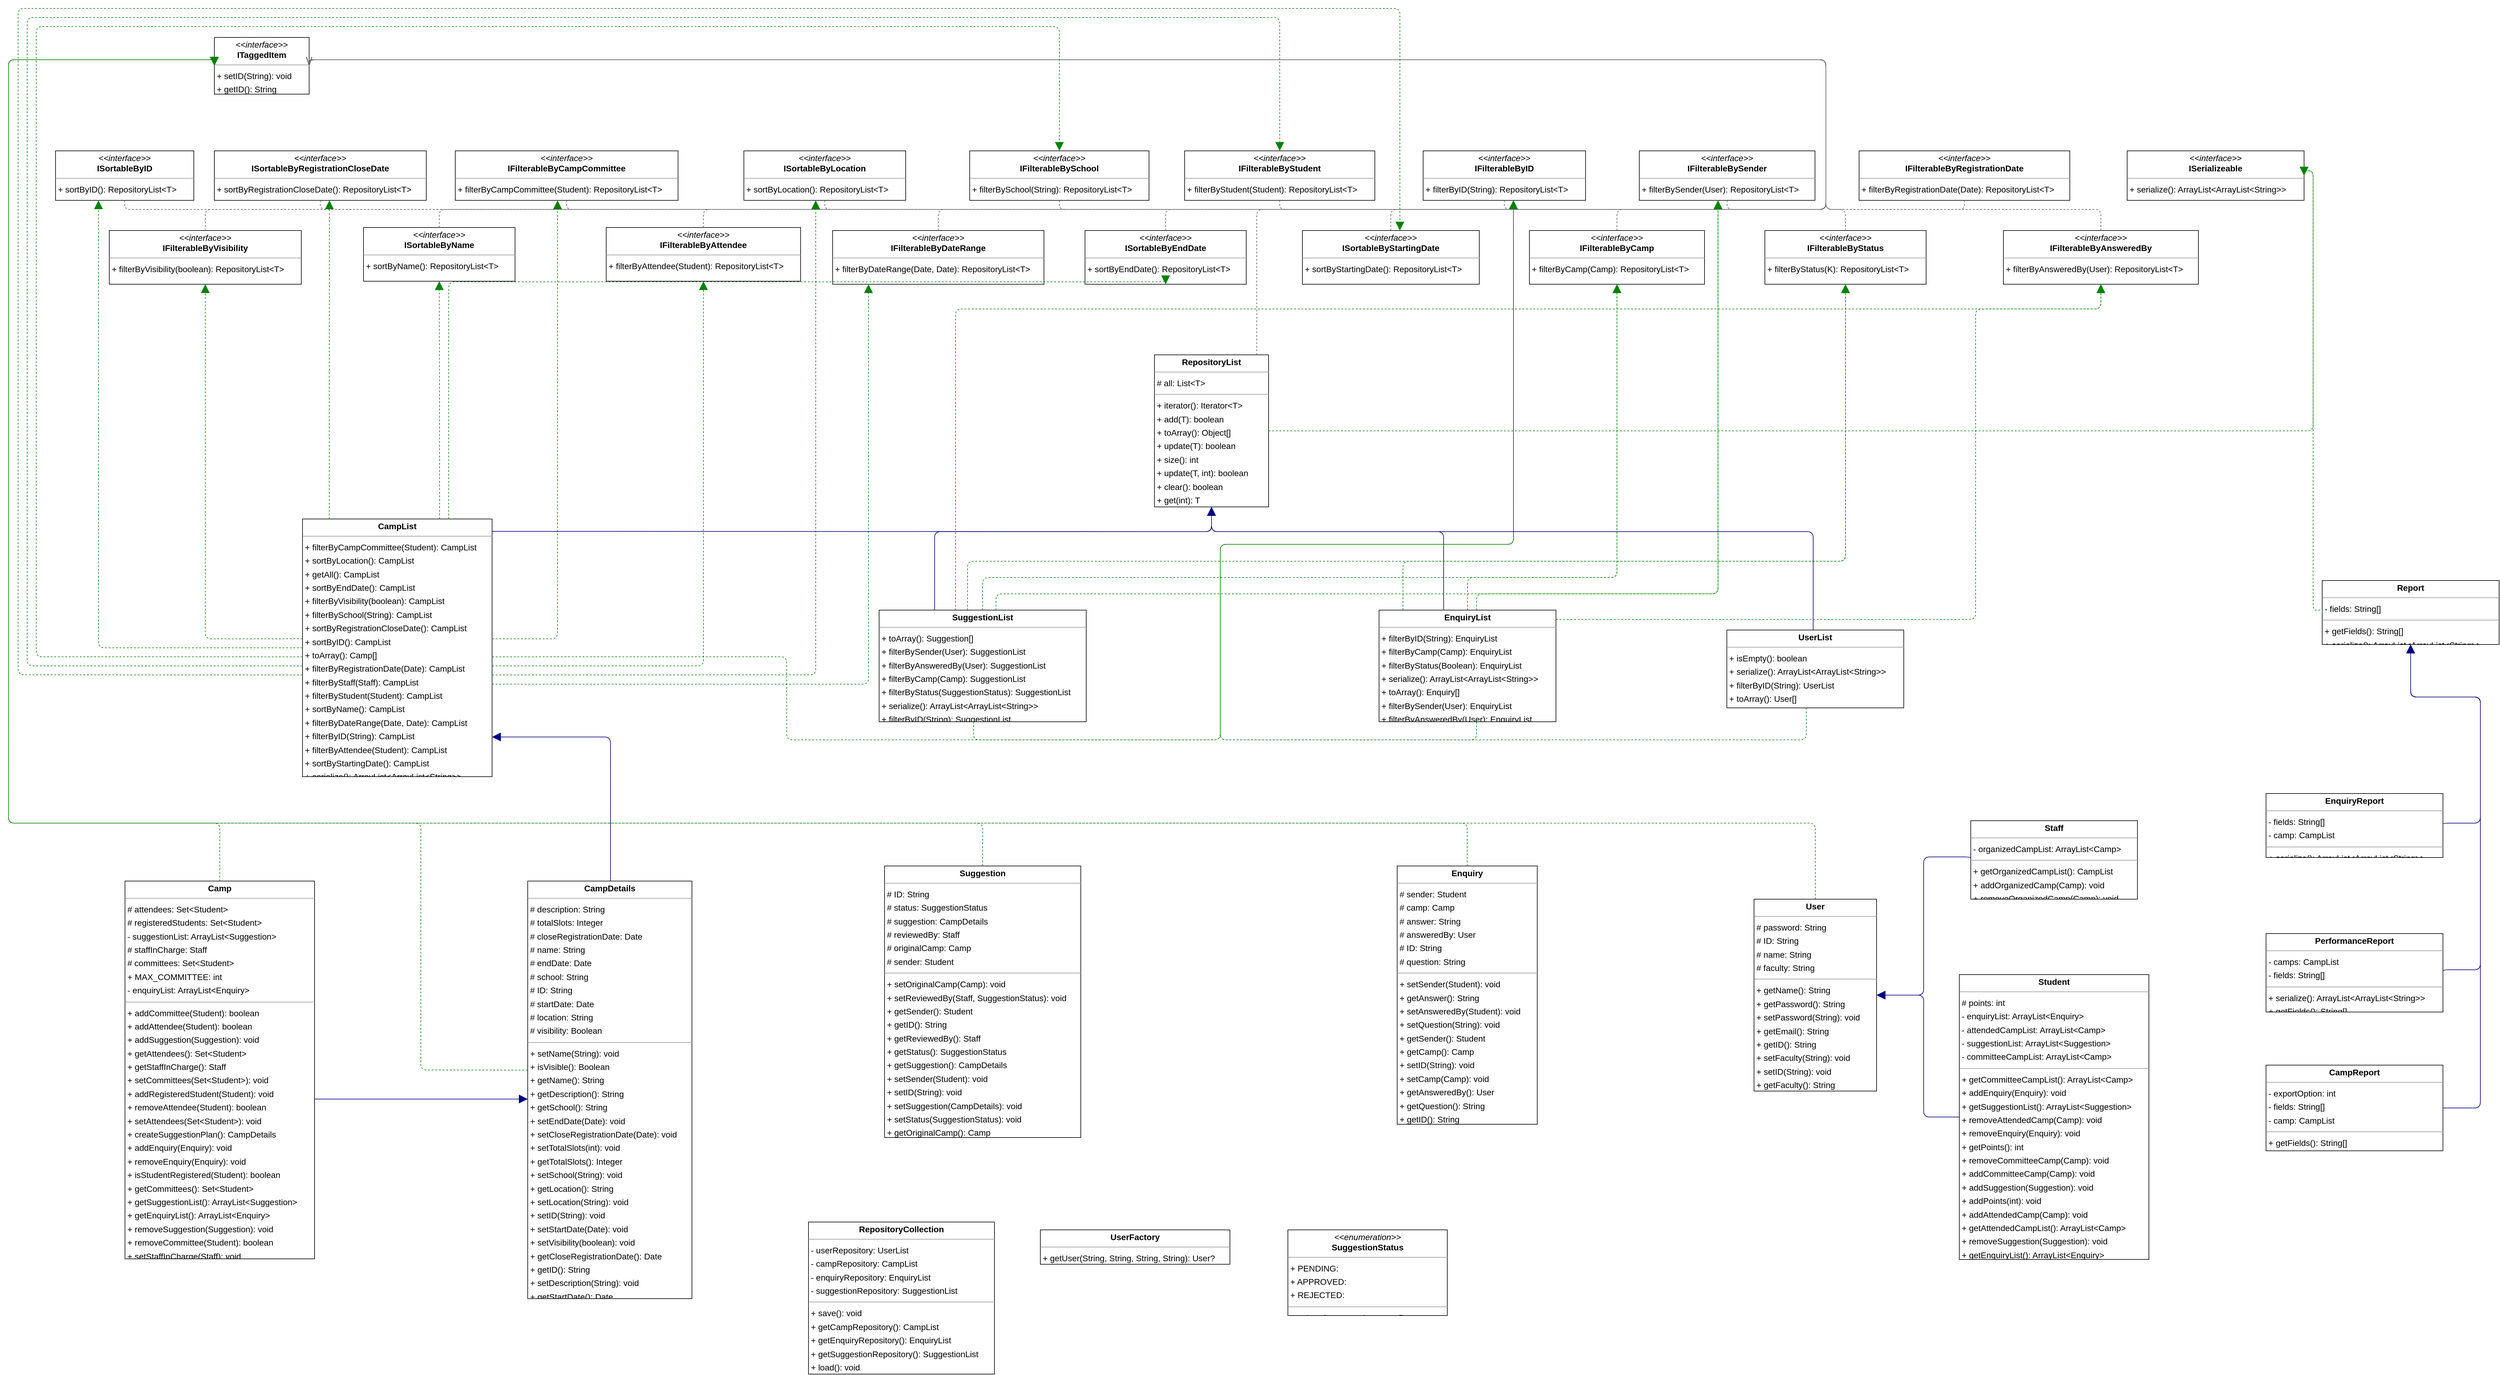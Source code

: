 <mxGraphModel dx="0" dy="0" grid="1" gridSize="10" guides="1" tooltips="1" connect="1" arrows="1" fold="1" page="0" pageScale="1" background="none" math="0" shadow="0">
  <root>
    <mxCell id="0" />
    <mxCell id="1" parent="0" />
    <mxCell id="node6" parent="1" vertex="1" value="&lt;p style=&quot;margin:0px;margin-top:4px;text-align:center;&quot;&gt;&lt;b&gt;Camp&lt;/b&gt;&lt;/p&gt;&lt;hr size=&quot;1&quot;/&gt;&lt;p style=&quot;margin:0 0 0 4px;line-height:1.6;&quot;&gt;# attendees: Set&amp;lt;Student&amp;gt;&lt;br/&gt;# registeredStudents: Set&amp;lt;Student&amp;gt;&lt;br/&gt;- suggestionList: ArrayList&amp;lt;Suggestion&amp;gt;&lt;br/&gt;# staffInCharge: Staff&lt;br/&gt;# committees: Set&amp;lt;Student&amp;gt;&lt;br/&gt;+ MAX_COMMITTEE: int&lt;br/&gt;- enquiryList: ArrayList&amp;lt;Enquiry&amp;gt;&lt;/p&gt;&lt;hr size=&quot;1&quot;/&gt;&lt;p style=&quot;margin:0 0 0 4px;line-height:1.6;&quot;&gt;+ addCommittee(Student): boolean&lt;br/&gt;+ addAttendee(Student): boolean&lt;br/&gt;+ addSuggestion(Suggestion): void&lt;br/&gt;+ getAttendees(): Set&amp;lt;Student&amp;gt;&lt;br/&gt;+ getStaffInCharge(): Staff&lt;br/&gt;+ setCommittees(Set&amp;lt;Student&amp;gt;): void&lt;br/&gt;+ addRegisteredStudent(Student): void&lt;br/&gt;+ removeAttendee(Student): boolean&lt;br/&gt;+ setAttendees(Set&amp;lt;Student&amp;gt;): void&lt;br/&gt;+ createSuggestionPlan(): CampDetails&lt;br/&gt;+ addEnquiry(Enquiry): void&lt;br/&gt;+ removeEnquiry(Enquiry): void&lt;br/&gt;+ isStudentRegistered(Student): boolean&lt;br/&gt;+ getCommittees(): Set&amp;lt;Student&amp;gt;&lt;br/&gt;+ getSuggestionList(): ArrayList&amp;lt;Suggestion&amp;gt;&lt;br/&gt;+ getEnquiryList(): ArrayList&amp;lt;Enquiry&amp;gt;&lt;br/&gt;+ removeSuggestion(Suggestion): void&lt;br/&gt;+ removeCommittee(Student): boolean&lt;br/&gt;+ setStaffInCharge(Staff): void&lt;br/&gt;+ getRegisteredStudents(): Set&amp;lt;Student&amp;gt;&lt;/p&gt;" style="verticalAlign=top;align=left;overflow=fill;fontSize=14;fontFamily=Helvetica;html=1;rounded=0;shadow=0;comic=0;labelBackgroundColor=none;strokeWidth=1;">
      <mxGeometry x="1486" y="1616" width="314" height="626" as="geometry" />
    </mxCell>
    <mxCell id="node34" parent="1" vertex="1" value="&lt;p style=&quot;margin:0px;margin-top:4px;text-align:center;&quot;&gt;&lt;b&gt;CampDetails&lt;/b&gt;&lt;/p&gt;&lt;hr size=&quot;1&quot;/&gt;&lt;p style=&quot;margin:0 0 0 4px;line-height:1.6;&quot;&gt;# description: String&lt;br/&gt;# totalSlots: Integer&lt;br/&gt;# closeRegistrationDate: Date&lt;br/&gt;# name: String&lt;br/&gt;# endDate: Date&lt;br/&gt;# school: String&lt;br/&gt;# ID: String&lt;br/&gt;# startDate: Date&lt;br/&gt;# location: String&lt;br/&gt;# visibility: Boolean&lt;/p&gt;&lt;hr size=&quot;1&quot;/&gt;&lt;p style=&quot;margin:0 0 0 4px;line-height:1.6;&quot;&gt;+ setName(String): void&lt;br/&gt;+ isVisible(): Boolean&lt;br/&gt;+ getName(): String&lt;br/&gt;+ getDescription(): String&lt;br/&gt;+ getSchool(): String&lt;br/&gt;+ setEndDate(Date): void&lt;br/&gt;+ setCloseRegistrationDate(Date): void&lt;br/&gt;+ setTotalSlots(int): void&lt;br/&gt;+ getTotalSlots(): Integer&lt;br/&gt;+ setSchool(String): void&lt;br/&gt;+ getLocation(): String&lt;br/&gt;+ setLocation(String): void&lt;br/&gt;+ setID(String): void&lt;br/&gt;+ setStartDate(Date): void&lt;br/&gt;+ setVisibility(boolean): void&lt;br/&gt;+ getCloseRegistrationDate(): Date&lt;br/&gt;+ getID(): String&lt;br/&gt;+ setDescription(String): void&lt;br/&gt;+ getStartDate(): Date&lt;br/&gt;+ getEndDate(): Date&lt;/p&gt;" style="verticalAlign=top;align=left;overflow=fill;fontSize=14;fontFamily=Helvetica;html=1;rounded=0;shadow=0;comic=0;labelBackgroundColor=none;strokeWidth=1;">
      <mxGeometry x="2153" y="1616" width="272" height="692" as="geometry" />
    </mxCell>
    <mxCell id="node20" parent="1" vertex="1" value="&lt;p style=&quot;margin:0px;margin-top:4px;text-align:center;&quot;&gt;&lt;b&gt;CampList&lt;/b&gt;&lt;/p&gt;&lt;hr size=&quot;1&quot;/&gt;&lt;p style=&quot;margin:0 0 0 4px;line-height:1.6;&quot;&gt;+ filterByCampCommittee(Student): CampList&lt;br/&gt;+ sortByLocation(): CampList&lt;br/&gt;+ getAll(): CampList&lt;br/&gt;+ sortByEndDate(): CampList&lt;br/&gt;+ filterByVisibility(boolean): CampList&lt;br/&gt;+ filterBySchool(String): CampList&lt;br/&gt;+ sortByRegistrationCloseDate(): CampList&lt;br/&gt;+ sortByID(): CampList&lt;br/&gt;+ toArray(): Camp[]&lt;br/&gt;+ filterByRegistrationDate(Date): CampList&lt;br/&gt;+ filterByStaff(Staff): CampList&lt;br/&gt;+ filterByStudent(Student): CampList&lt;br/&gt;+ sortByName(): CampList&lt;br/&gt;+ filterByDateRange(Date, Date): CampList&lt;br/&gt;+ filterByID(String): CampList&lt;br/&gt;+ filterByAttendee(Student): CampList&lt;br/&gt;+ sortByStartingDate(): CampList&lt;br/&gt;+ serialize(): ArrayList&amp;lt;ArrayList&amp;lt;String&amp;gt;&amp;gt;&lt;/p&gt;" style="verticalAlign=top;align=left;overflow=fill;fontSize=14;fontFamily=Helvetica;html=1;rounded=0;shadow=0;comic=0;labelBackgroundColor=none;strokeWidth=1;">
      <mxGeometry x="1780" y="1016" width="314" height="427" as="geometry" />
    </mxCell>
    <mxCell id="node1" parent="1" vertex="1" value="&lt;p style=&quot;margin:0px;margin-top:4px;text-align:center;&quot;&gt;&lt;b&gt;CampReport&lt;/b&gt;&lt;/p&gt;&lt;hr size=&quot;1&quot;/&gt;&lt;p style=&quot;margin:0 0 0 4px;line-height:1.6;&quot;&gt;- exportOption: int&lt;br/&gt;- fields: String[]&lt;br/&gt;- camp: CampList&lt;/p&gt;&lt;hr size=&quot;1&quot;/&gt;&lt;p style=&quot;margin:0 0 0 4px;line-height:1.6;&quot;&gt;+ getFields(): String[]&lt;br/&gt;+ serialize(): ArrayList&amp;lt;ArrayList&amp;lt;String&amp;gt;&amp;gt;&lt;/p&gt;" style="verticalAlign=top;align=left;overflow=fill;fontSize=14;fontFamily=Helvetica;html=1;rounded=0;shadow=0;comic=0;labelBackgroundColor=none;strokeWidth=1;">
      <mxGeometry x="5032" y="1921" width="293" height="142" as="geometry" />
    </mxCell>
    <mxCell id="node36" parent="1" vertex="1" value="&lt;p style=&quot;margin:0px;margin-top:4px;text-align:center;&quot;&gt;&lt;b&gt;Enquiry&lt;/b&gt;&lt;/p&gt;&lt;hr size=&quot;1&quot;/&gt;&lt;p style=&quot;margin:0 0 0 4px;line-height:1.6;&quot;&gt;# sender: Student&lt;br/&gt;# camp: Camp&lt;br/&gt;# answer: String&lt;br/&gt;# answeredBy: User&lt;br/&gt;# ID: String&lt;br/&gt;# question: String&lt;/p&gt;&lt;hr size=&quot;1&quot;/&gt;&lt;p style=&quot;margin:0 0 0 4px;line-height:1.6;&quot;&gt;+ setSender(Student): void&lt;br/&gt;+ getAnswer(): String&lt;br/&gt;+ setAnsweredBy(Student): void&lt;br/&gt;+ setQuestion(String): void&lt;br/&gt;+ getSender(): Student&lt;br/&gt;+ getCamp(): Camp&lt;br/&gt;+ setID(String): void&lt;br/&gt;+ setCamp(Camp): void&lt;br/&gt;+ getAnsweredBy(): User&lt;br/&gt;+ getQuestion(): String&lt;br/&gt;+ getID(): String&lt;br/&gt;+ setAnswer(String, User): void&lt;/p&gt;" style="verticalAlign=top;align=left;overflow=fill;fontSize=14;fontFamily=Helvetica;html=1;rounded=0;shadow=0;comic=0;labelBackgroundColor=none;strokeWidth=1;">
      <mxGeometry x="3593" y="1591" width="232" height="428" as="geometry" />
    </mxCell>
    <mxCell id="node0" parent="1" vertex="1" value="&lt;p style=&quot;margin:0px;margin-top:4px;text-align:center;&quot;&gt;&lt;b&gt;EnquiryList&lt;/b&gt;&lt;/p&gt;&lt;hr size=&quot;1&quot;/&gt;&lt;p style=&quot;margin:0 0 0 4px;line-height:1.6;&quot;&gt;+ filterByID(String): EnquiryList&lt;br/&gt;+ filterByCamp(Camp): EnquiryList&lt;br/&gt;+ filterByStatus(Boolean): EnquiryList&lt;br/&gt;+ serialize(): ArrayList&amp;lt;ArrayList&amp;lt;String&amp;gt;&amp;gt;&lt;br/&gt;+ toArray(): Enquiry[]&lt;br/&gt;+ filterBySender(User): EnquiryList&lt;br/&gt;+ filterByAnsweredBy(User): EnquiryList&lt;/p&gt;" style="verticalAlign=top;align=left;overflow=fill;fontSize=14;fontFamily=Helvetica;html=1;rounded=0;shadow=0;comic=0;labelBackgroundColor=none;strokeWidth=1;">
      <mxGeometry x="3563" y="1167" width="293" height="185" as="geometry" />
    </mxCell>
    <mxCell id="node9" parent="1" vertex="1" value="&lt;p style=&quot;margin:0px;margin-top:4px;text-align:center;&quot;&gt;&lt;b&gt;EnquiryReport&lt;/b&gt;&lt;/p&gt;&lt;hr size=&quot;1&quot;/&gt;&lt;p style=&quot;margin:0 0 0 4px;line-height:1.6;&quot;&gt;- fields: String[]&lt;br/&gt;- camp: CampList&lt;/p&gt;&lt;hr size=&quot;1&quot;/&gt;&lt;p style=&quot;margin:0 0 0 4px;line-height:1.6;&quot;&gt;+ serialize(): ArrayList&amp;lt;ArrayList&amp;lt;String&amp;gt;&amp;gt;&lt;/p&gt;" style="verticalAlign=top;align=left;overflow=fill;fontSize=14;fontFamily=Helvetica;html=1;rounded=0;shadow=0;comic=0;labelBackgroundColor=none;strokeWidth=1;">
      <mxGeometry x="5032" y="1471" width="293" height="106" as="geometry" />
    </mxCell>
    <mxCell id="node30" parent="1" vertex="1" value="&lt;p style=&quot;margin:0px;margin-top:4px;text-align:center;&quot;&gt;&lt;i&gt;&amp;lt;&amp;lt;interface&amp;gt;&amp;gt;&lt;/i&gt;&lt;br/&gt;&lt;b&gt;IFilterableByAnsweredBy&lt;T&gt;&lt;/b&gt;&lt;/p&gt;&lt;hr size=&quot;1&quot;/&gt;&lt;p style=&quot;margin:0 0 0 4px;line-height:1.6;&quot;&gt;+ filterByAnsweredBy(User): RepositoryList&amp;lt;T&amp;gt;&lt;/p&gt;" style="verticalAlign=top;align=left;overflow=fill;fontSize=14;fontFamily=Helvetica;html=1;rounded=0;shadow=0;comic=0;labelBackgroundColor=none;strokeWidth=1;">
      <mxGeometry x="4597" y="538" width="323" height="89" as="geometry" />
    </mxCell>
    <mxCell id="node13" parent="1" vertex="1" value="&lt;p style=&quot;margin:0px;margin-top:4px;text-align:center;&quot;&gt;&lt;i&gt;&amp;lt;&amp;lt;interface&amp;gt;&amp;gt;&lt;/i&gt;&lt;br/&gt;&lt;b&gt;IFilterableByAttendee&lt;T&gt;&lt;/b&gt;&lt;/p&gt;&lt;hr size=&quot;1&quot;/&gt;&lt;p style=&quot;margin:0 0 0 4px;line-height:1.6;&quot;&gt;+ filterByAttendee(Student): RepositoryList&amp;lt;T&amp;gt;&lt;/p&gt;" style="verticalAlign=top;align=left;overflow=fill;fontSize=14;fontFamily=Helvetica;html=1;rounded=0;shadow=0;comic=0;labelBackgroundColor=none;strokeWidth=1;">
      <mxGeometry x="2283" y="533" width="322" height="89" as="geometry" />
    </mxCell>
    <mxCell id="node16" parent="1" vertex="1" value="&lt;p style=&quot;margin:0px;margin-top:4px;text-align:center;&quot;&gt;&lt;i&gt;&amp;lt;&amp;lt;interface&amp;gt;&amp;gt;&lt;/i&gt;&lt;br/&gt;&lt;b&gt;IFilterableByCamp&lt;T&gt;&lt;/b&gt;&lt;/p&gt;&lt;hr size=&quot;1&quot;/&gt;&lt;p style=&quot;margin:0 0 0 4px;line-height:1.6;&quot;&gt;+ filterByCamp(Camp): RepositoryList&amp;lt;T&amp;gt;&lt;/p&gt;" style="verticalAlign=top;align=left;overflow=fill;fontSize=14;fontFamily=Helvetica;html=1;rounded=0;shadow=0;comic=0;labelBackgroundColor=none;strokeWidth=1;">
      <mxGeometry x="3812" y="538" width="290" height="89" as="geometry" />
    </mxCell>
    <mxCell id="node33" parent="1" vertex="1" value="&lt;p style=&quot;margin:0px;margin-top:4px;text-align:center;&quot;&gt;&lt;i&gt;&amp;lt;&amp;lt;interface&amp;gt;&amp;gt;&lt;/i&gt;&lt;br/&gt;&lt;b&gt;IFilterableByCampCommittee&lt;T&gt;&lt;/b&gt;&lt;/p&gt;&lt;hr size=&quot;1&quot;/&gt;&lt;p style=&quot;margin:0 0 0 4px;line-height:1.6;&quot;&gt;+ filterByCampCommittee(Student): RepositoryList&amp;lt;T&amp;gt;&lt;/p&gt;" style="verticalAlign=top;align=left;overflow=fill;fontSize=14;fontFamily=Helvetica;html=1;rounded=0;shadow=0;comic=0;labelBackgroundColor=none;strokeWidth=1;">
      <mxGeometry x="2033" y="406" width="369" height="82" as="geometry" />
    </mxCell>
    <mxCell id="node14" parent="1" vertex="1" value="&lt;p style=&quot;margin:0px;margin-top:4px;text-align:center;&quot;&gt;&lt;i&gt;&amp;lt;&amp;lt;interface&amp;gt;&amp;gt;&lt;/i&gt;&lt;br/&gt;&lt;b&gt;IFilterableByDateRange&lt;T&gt;&lt;/b&gt;&lt;/p&gt;&lt;hr size=&quot;1&quot;/&gt;&lt;p style=&quot;margin:0 0 0 4px;line-height:1.6;&quot;&gt;+ filterByDateRange(Date, Date): RepositoryList&amp;lt;T&amp;gt;&lt;/p&gt;" style="verticalAlign=top;align=left;overflow=fill;fontSize=14;fontFamily=Helvetica;html=1;rounded=0;shadow=0;comic=0;labelBackgroundColor=none;strokeWidth=1;">
      <mxGeometry x="2658" y="538" width="350" height="89" as="geometry" />
    </mxCell>
    <mxCell id="node24" parent="1" vertex="1" value="&lt;p style=&quot;margin:0px;margin-top:4px;text-align:center;&quot;&gt;&lt;i&gt;&amp;lt;&amp;lt;interface&amp;gt;&amp;gt;&lt;/i&gt;&lt;br/&gt;&lt;b&gt;IFilterableByID&lt;T&gt;&lt;/b&gt;&lt;/p&gt;&lt;hr size=&quot;1&quot;/&gt;&lt;p style=&quot;margin:0 0 0 4px;line-height:1.6;&quot;&gt;+ filterByID(String): RepositoryList&amp;lt;T&amp;gt;&lt;/p&gt;" style="verticalAlign=top;align=left;overflow=fill;fontSize=14;fontFamily=Helvetica;html=1;rounded=0;shadow=0;comic=0;labelBackgroundColor=none;strokeWidth=1;">
      <mxGeometry x="3636" y="406" width="269" height="82" as="geometry" />
    </mxCell>
    <mxCell id="node38" parent="1" vertex="1" value="&lt;p style=&quot;margin:0px;margin-top:4px;text-align:center;&quot;&gt;&lt;i&gt;&amp;lt;&amp;lt;interface&amp;gt;&amp;gt;&lt;/i&gt;&lt;br/&gt;&lt;b&gt;IFilterableByRegistrationDate&lt;T&gt;&lt;/b&gt;&lt;/p&gt;&lt;hr size=&quot;1&quot;/&gt;&lt;p style=&quot;margin:0 0 0 4px;line-height:1.6;&quot;&gt;+ filterByRegistrationDate(Date): RepositoryList&amp;lt;T&amp;gt;&lt;/p&gt;" style="verticalAlign=top;align=left;overflow=fill;fontSize=14;fontFamily=Helvetica;html=1;rounded=0;shadow=0;comic=0;labelBackgroundColor=none;strokeWidth=1;">
      <mxGeometry x="4358" y="406" width="349" height="82" as="geometry" />
    </mxCell>
    <mxCell id="node8" parent="1" vertex="1" value="&lt;p style=&quot;margin:0px;margin-top:4px;text-align:center;&quot;&gt;&lt;i&gt;&amp;lt;&amp;lt;interface&amp;gt;&amp;gt;&lt;/i&gt;&lt;br/&gt;&lt;b&gt;IFilterableBySchool&lt;T&gt;&lt;/b&gt;&lt;/p&gt;&lt;hr size=&quot;1&quot;/&gt;&lt;p style=&quot;margin:0 0 0 4px;line-height:1.6;&quot;&gt;+ filterBySchool(String): RepositoryList&amp;lt;T&amp;gt;&lt;/p&gt;" style="verticalAlign=top;align=left;overflow=fill;fontSize=14;fontFamily=Helvetica;html=1;rounded=0;shadow=0;comic=0;labelBackgroundColor=none;strokeWidth=1;">
      <mxGeometry x="2885" y="406" width="297" height="82" as="geometry" />
    </mxCell>
    <mxCell id="node27" parent="1" vertex="1" value="&lt;p style=&quot;margin:0px;margin-top:4px;text-align:center;&quot;&gt;&lt;i&gt;&amp;lt;&amp;lt;interface&amp;gt;&amp;gt;&lt;/i&gt;&lt;br/&gt;&lt;b&gt;IFilterableBySender&lt;T&gt;&lt;/b&gt;&lt;/p&gt;&lt;hr size=&quot;1&quot;/&gt;&lt;p style=&quot;margin:0 0 0 4px;line-height:1.6;&quot;&gt;+ filterBySender(User): RepositoryList&amp;lt;T&amp;gt;&lt;/p&gt;" style="verticalAlign=top;align=left;overflow=fill;fontSize=14;fontFamily=Helvetica;html=1;rounded=0;shadow=0;comic=0;labelBackgroundColor=none;strokeWidth=1;">
      <mxGeometry x="3994" y="406" width="291" height="82" as="geometry" />
    </mxCell>
    <mxCell id="node18" parent="1" vertex="1" value="&lt;p style=&quot;margin:0px;margin-top:4px;text-align:center;&quot;&gt;&lt;i&gt;&amp;lt;&amp;lt;interface&amp;gt;&amp;gt;&lt;/i&gt;&lt;br/&gt;&lt;b&gt;IFilterableByStatus&lt;T, K&gt;&lt;/b&gt;&lt;/p&gt;&lt;hr size=&quot;1&quot;/&gt;&lt;p style=&quot;margin:0 0 0 4px;line-height:1.6;&quot;&gt;+ filterByStatus(K): RepositoryList&amp;lt;T&amp;gt;&lt;/p&gt;" style="verticalAlign=top;align=left;overflow=fill;fontSize=14;fontFamily=Helvetica;html=1;rounded=0;shadow=0;comic=0;labelBackgroundColor=none;strokeWidth=1;">
      <mxGeometry x="4202" y="538" width="267" height="89" as="geometry" />
    </mxCell>
    <mxCell id="node17" parent="1" vertex="1" value="&lt;p style=&quot;margin:0px;margin-top:4px;text-align:center;&quot;&gt;&lt;i&gt;&amp;lt;&amp;lt;interface&amp;gt;&amp;gt;&lt;/i&gt;&lt;br/&gt;&lt;b&gt;IFilterableByStudent&lt;T&gt;&lt;/b&gt;&lt;/p&gt;&lt;hr size=&quot;1&quot;/&gt;&lt;p style=&quot;margin:0 0 0 4px;line-height:1.6;&quot;&gt;+ filterByStudent(Student): RepositoryList&amp;lt;T&amp;gt;&lt;/p&gt;" style="verticalAlign=top;align=left;overflow=fill;fontSize=14;fontFamily=Helvetica;html=1;rounded=0;shadow=0;comic=0;labelBackgroundColor=none;strokeWidth=1;">
      <mxGeometry x="3241" y="406" width="315" height="82" as="geometry" />
    </mxCell>
    <mxCell id="node32" parent="1" vertex="1" value="&lt;p style=&quot;margin:0px;margin-top:4px;text-align:center;&quot;&gt;&lt;i&gt;&amp;lt;&amp;lt;interface&amp;gt;&amp;gt;&lt;/i&gt;&lt;br/&gt;&lt;b&gt;IFilterableByVisibility&lt;T&gt;&lt;/b&gt;&lt;/p&gt;&lt;hr size=&quot;1&quot;/&gt;&lt;p style=&quot;margin:0 0 0 4px;line-height:1.6;&quot;&gt;+ filterByVisibility(boolean): RepositoryList&amp;lt;T&amp;gt;&lt;/p&gt;" style="verticalAlign=top;align=left;overflow=fill;fontSize=14;fontFamily=Helvetica;html=1;rounded=0;shadow=0;comic=0;labelBackgroundColor=none;strokeWidth=1;">
      <mxGeometry x="1460" y="538" width="318" height="89" as="geometry" />
    </mxCell>
    <mxCell id="node5" parent="1" vertex="1" value="&lt;p style=&quot;margin:0px;margin-top:4px;text-align:center;&quot;&gt;&lt;i&gt;&amp;lt;&amp;lt;interface&amp;gt;&amp;gt;&lt;/i&gt;&lt;br/&gt;&lt;b&gt;ISerializeable&lt;/b&gt;&lt;/p&gt;&lt;hr size=&quot;1&quot;/&gt;&lt;p style=&quot;margin:0 0 0 4px;line-height:1.6;&quot;&gt;+ serialize(): ArrayList&amp;lt;ArrayList&amp;lt;String&amp;gt;&amp;gt;&lt;/p&gt;" style="verticalAlign=top;align=left;overflow=fill;fontSize=14;fontFamily=Helvetica;html=1;rounded=0;shadow=0;comic=0;labelBackgroundColor=none;strokeWidth=1;">
      <mxGeometry x="4802" y="406" width="293" height="82" as="geometry" />
    </mxCell>
    <mxCell id="node22" parent="1" vertex="1" value="&lt;p style=&quot;margin:0px;margin-top:4px;text-align:center;&quot;&gt;&lt;i&gt;&amp;lt;&amp;lt;interface&amp;gt;&amp;gt;&lt;/i&gt;&lt;br/&gt;&lt;b&gt;ISortableByEndDate&lt;T&gt;&lt;/b&gt;&lt;/p&gt;&lt;hr size=&quot;1&quot;/&gt;&lt;p style=&quot;margin:0 0 0 4px;line-height:1.6;&quot;&gt;+ sortByEndDate(): RepositoryList&amp;lt;T&amp;gt;&lt;/p&gt;" style="verticalAlign=top;align=left;overflow=fill;fontSize=14;fontFamily=Helvetica;html=1;rounded=0;shadow=0;comic=0;labelBackgroundColor=none;strokeWidth=1;">
      <mxGeometry x="3076" y="538" width="267" height="89" as="geometry" />
    </mxCell>
    <mxCell id="node26" parent="1" vertex="1" value="&lt;p style=&quot;margin:0px;margin-top:4px;text-align:center;&quot;&gt;&lt;i&gt;&amp;lt;&amp;lt;interface&amp;gt;&amp;gt;&lt;/i&gt;&lt;br/&gt;&lt;b&gt;ISortableByID&lt;T&gt;&lt;/b&gt;&lt;/p&gt;&lt;hr size=&quot;1&quot;/&gt;&lt;p style=&quot;margin:0 0 0 4px;line-height:1.6;&quot;&gt;+ sortByID(): RepositoryList&amp;lt;T&amp;gt;&lt;/p&gt;" style="verticalAlign=top;align=left;overflow=fill;fontSize=14;fontFamily=Helvetica;html=1;rounded=0;shadow=0;comic=0;labelBackgroundColor=none;strokeWidth=1;">
      <mxGeometry x="1371" y="406" width="229" height="82" as="geometry" />
    </mxCell>
    <mxCell id="node25" parent="1" vertex="1" value="&lt;p style=&quot;margin:0px;margin-top:4px;text-align:center;&quot;&gt;&lt;i&gt;&amp;lt;&amp;lt;interface&amp;gt;&amp;gt;&lt;/i&gt;&lt;br/&gt;&lt;b&gt;ISortableByLocation&lt;T&gt;&lt;/b&gt;&lt;/p&gt;&lt;hr size=&quot;1&quot;/&gt;&lt;p style=&quot;margin:0 0 0 4px;line-height:1.6;&quot;&gt;+ sortByLocation(): RepositoryList&amp;lt;T&amp;gt;&lt;/p&gt;" style="verticalAlign=top;align=left;overflow=fill;fontSize=14;fontFamily=Helvetica;html=1;rounded=0;shadow=0;comic=0;labelBackgroundColor=none;strokeWidth=1;">
      <mxGeometry x="2511" y="406" width="268" height="82" as="geometry" />
    </mxCell>
    <mxCell id="node29" parent="1" vertex="1" value="&lt;p style=&quot;margin:0px;margin-top:4px;text-align:center;&quot;&gt;&lt;i&gt;&amp;lt;&amp;lt;interface&amp;gt;&amp;gt;&lt;/i&gt;&lt;br/&gt;&lt;b&gt;ISortableByName&lt;T&gt;&lt;/b&gt;&lt;/p&gt;&lt;hr size=&quot;1&quot;/&gt;&lt;p style=&quot;margin:0 0 0 4px;line-height:1.6;&quot;&gt;+ sortByName(): RepositoryList&amp;lt;T&amp;gt;&lt;/p&gt;" style="verticalAlign=top;align=left;overflow=fill;fontSize=14;fontFamily=Helvetica;html=1;rounded=0;shadow=0;comic=0;labelBackgroundColor=none;strokeWidth=1;">
      <mxGeometry x="1881" y="533" width="251" height="89" as="geometry" />
    </mxCell>
    <mxCell id="node11" parent="1" vertex="1" value="&lt;p style=&quot;margin:0px;margin-top:4px;text-align:center;&quot;&gt;&lt;i&gt;&amp;lt;&amp;lt;interface&amp;gt;&amp;gt;&lt;/i&gt;&lt;br/&gt;&lt;b&gt;ISortableByRegistrationCloseDate&lt;T&gt;&lt;/b&gt;&lt;/p&gt;&lt;hr size=&quot;1&quot;/&gt;&lt;p style=&quot;margin:0 0 0 4px;line-height:1.6;&quot;&gt;+ sortByRegistrationCloseDate(): RepositoryList&amp;lt;T&amp;gt;&lt;/p&gt;" style="verticalAlign=top;align=left;overflow=fill;fontSize=14;fontFamily=Helvetica;html=1;rounded=0;shadow=0;comic=0;labelBackgroundColor=none;strokeWidth=1;">
      <mxGeometry x="1634" y="406" width="351" height="82" as="geometry" />
    </mxCell>
    <mxCell id="node7" parent="1" vertex="1" value="&lt;p style=&quot;margin:0px;margin-top:4px;text-align:center;&quot;&gt;&lt;i&gt;&amp;lt;&amp;lt;interface&amp;gt;&amp;gt;&lt;/i&gt;&lt;br/&gt;&lt;b&gt;ISortableByStartingDate&lt;T&gt;&lt;/b&gt;&lt;/p&gt;&lt;hr size=&quot;1&quot;/&gt;&lt;p style=&quot;margin:0 0 0 4px;line-height:1.6;&quot;&gt;+ sortByStartingDate(): RepositoryList&amp;lt;T&amp;gt;&lt;/p&gt;" style="verticalAlign=top;align=left;overflow=fill;fontSize=14;fontFamily=Helvetica;html=1;rounded=0;shadow=0;comic=0;labelBackgroundColor=none;strokeWidth=1;">
      <mxGeometry x="3436" y="538" width="293" height="89" as="geometry" />
    </mxCell>
    <mxCell id="node35" parent="1" vertex="1" value="&lt;p style=&quot;margin:0px;margin-top:4px;text-align:center;&quot;&gt;&lt;i&gt;&amp;lt;&amp;lt;interface&amp;gt;&amp;gt;&lt;/i&gt;&lt;br/&gt;&lt;b&gt;ITaggedItem&lt;/b&gt;&lt;/p&gt;&lt;hr size=&quot;1&quot;/&gt;&lt;p style=&quot;margin:0 0 0 4px;line-height:1.6;&quot;&gt;+ setID(String): void&lt;br/&gt;+ getID(): String&lt;/p&gt;" style="verticalAlign=top;align=left;overflow=fill;fontSize=14;fontFamily=Helvetica;html=1;rounded=0;shadow=0;comic=0;labelBackgroundColor=none;strokeWidth=1;">
      <mxGeometry x="1634" y="218" width="157" height="94" as="geometry" />
    </mxCell>
    <mxCell id="node23" parent="1" vertex="1" value="&lt;p style=&quot;margin:0px;margin-top:4px;text-align:center;&quot;&gt;&lt;b&gt;PerformanceReport&lt;/b&gt;&lt;/p&gt;&lt;hr size=&quot;1&quot;/&gt;&lt;p style=&quot;margin:0 0 0 4px;line-height:1.6;&quot;&gt;- camps: CampList&lt;br/&gt;- fields: String[]&lt;/p&gt;&lt;hr size=&quot;1&quot;/&gt;&lt;p style=&quot;margin:0 0 0 4px;line-height:1.6;&quot;&gt;+ serialize(): ArrayList&amp;lt;ArrayList&amp;lt;String&amp;gt;&amp;gt;&lt;br/&gt;+ getFields(): String[]&lt;/p&gt;" style="verticalAlign=top;align=left;overflow=fill;fontSize=14;fontFamily=Helvetica;html=1;rounded=0;shadow=0;comic=0;labelBackgroundColor=none;strokeWidth=1;">
      <mxGeometry x="5032" y="1703" width="293" height="130" as="geometry" />
    </mxCell>
    <mxCell id="node19" parent="1" vertex="1" value="&lt;p style=&quot;margin:0px;margin-top:4px;text-align:center;&quot;&gt;&lt;b&gt;Report&lt;/b&gt;&lt;/p&gt;&lt;hr size=&quot;1&quot;/&gt;&lt;p style=&quot;margin:0 0 0 4px;line-height:1.6;&quot;&gt;- fields: String[]&lt;/p&gt;&lt;hr size=&quot;1&quot;/&gt;&lt;p style=&quot;margin:0 0 0 4px;line-height:1.6;&quot;&gt;+ getFields(): String[]&lt;br/&gt;+ serialize(): ArrayList&amp;lt;ArrayList&amp;lt;String&amp;gt;&amp;gt;&lt;/p&gt;" style="verticalAlign=top;align=left;overflow=fill;fontSize=14;fontFamily=Helvetica;html=1;rounded=0;shadow=0;comic=0;labelBackgroundColor=none;strokeWidth=1;">
      <mxGeometry x="5125" y="1118" width="293" height="106" as="geometry" />
    </mxCell>
    <mxCell id="node28" parent="1" vertex="1" value="&lt;p style=&quot;margin:0px;margin-top:4px;text-align:center;&quot;&gt;&lt;b&gt;RepositoryCollection&lt;/b&gt;&lt;/p&gt;&lt;hr size=&quot;1&quot;/&gt;&lt;p style=&quot;margin:0 0 0 4px;line-height:1.6;&quot;&gt;- userRepository: UserList&lt;br/&gt;- campRepository: CampList&lt;br/&gt;- enquiryRepository: EnquiryList&lt;br/&gt;- suggestionRepository: SuggestionList&lt;/p&gt;&lt;hr size=&quot;1&quot;/&gt;&lt;p style=&quot;margin:0 0 0 4px;line-height:1.6;&quot;&gt;+ save(): void&lt;br/&gt;+ getCampRepository(): CampList&lt;br/&gt;+ getEnquiryRepository(): EnquiryList&lt;br/&gt;+ getSuggestionRepository(): SuggestionList&lt;br/&gt;+ load(): void&lt;br/&gt;+ getUserRepository(): UserList&lt;/p&gt;" style="verticalAlign=top;align=left;overflow=fill;fontSize=14;fontFamily=Helvetica;html=1;rounded=0;shadow=0;comic=0;labelBackgroundColor=none;strokeWidth=1;">
      <mxGeometry x="2618" y="2181" width="308" height="252" as="geometry" />
    </mxCell>
    <mxCell id="node21" parent="1" vertex="1" value="&lt;p style=&quot;margin:0px;margin-top:4px;text-align:center;&quot;&gt;&lt;b&gt;RepositoryList&lt;T&gt;&lt;/b&gt;&lt;/p&gt;&lt;hr size=&quot;1&quot;/&gt;&lt;p style=&quot;margin:0 0 0 4px;line-height:1.6;&quot;&gt;# all: List&amp;lt;T&amp;gt;&lt;/p&gt;&lt;hr size=&quot;1&quot;/&gt;&lt;p style=&quot;margin:0 0 0 4px;line-height:1.6;&quot;&gt;+ iterator(): Iterator&amp;lt;T&amp;gt;&lt;br/&gt;+ add(T): boolean&lt;br/&gt;+ toArray(): Object[]&lt;br/&gt;+ update(T): boolean&lt;br/&gt;+ size(): int&lt;br/&gt;+ update(T, int): boolean&lt;br/&gt;+ clear(): boolean&lt;br/&gt;+ get(int): T&lt;br/&gt;+ remove(T): boolean&lt;/p&gt;" style="verticalAlign=top;align=left;overflow=fill;fontSize=14;fontFamily=Helvetica;html=1;rounded=0;shadow=0;comic=0;labelBackgroundColor=none;strokeWidth=1;">
      <mxGeometry x="3191" y="744" width="189" height="252" as="geometry" />
    </mxCell>
    <mxCell id="node37" parent="1" vertex="1" value="&lt;p style=&quot;margin:0px;margin-top:4px;text-align:center;&quot;&gt;&lt;b&gt;Staff&lt;/b&gt;&lt;/p&gt;&lt;hr size=&quot;1&quot;/&gt;&lt;p style=&quot;margin:0 0 0 4px;line-height:1.6;&quot;&gt;- organizedCampList: ArrayList&amp;lt;Camp&amp;gt;&lt;/p&gt;&lt;hr size=&quot;1&quot;/&gt;&lt;p style=&quot;margin:0 0 0 4px;line-height:1.6;&quot;&gt;+ getOrganizedCampList(): CampList&lt;br/&gt;+ addOrganizedCamp(Camp): void&lt;br/&gt;+ removeOrganizedCamp(Camp): void&lt;/p&gt;" style="verticalAlign=top;align=left;overflow=fill;fontSize=14;fontFamily=Helvetica;html=1;rounded=0;shadow=0;comic=0;labelBackgroundColor=none;strokeWidth=1;">
      <mxGeometry x="4543" y="1516" width="276" height="130" as="geometry" />
    </mxCell>
    <mxCell id="node12" parent="1" vertex="1" value="&lt;p style=&quot;margin:0px;margin-top:4px;text-align:center;&quot;&gt;&lt;b&gt;Student&lt;/b&gt;&lt;/p&gt;&lt;hr size=&quot;1&quot;/&gt;&lt;p style=&quot;margin:0 0 0 4px;line-height:1.6;&quot;&gt;# points: int&lt;br/&gt;- enquiryList: ArrayList&amp;lt;Enquiry&amp;gt;&lt;br/&gt;- attendedCampList: ArrayList&amp;lt;Camp&amp;gt;&lt;br/&gt;- suggestionList: ArrayList&amp;lt;Suggestion&amp;gt;&lt;br/&gt;- committeeCampList: ArrayList&amp;lt;Camp&amp;gt;&lt;/p&gt;&lt;hr size=&quot;1&quot;/&gt;&lt;p style=&quot;margin:0 0 0 4px;line-height:1.6;&quot;&gt;+ getCommitteeCampList(): ArrayList&amp;lt;Camp&amp;gt;&lt;br/&gt;+ addEnquiry(Enquiry): void&lt;br/&gt;+ getSuggestionList(): ArrayList&amp;lt;Suggestion&amp;gt;&lt;br/&gt;+ removeAttendedCamp(Camp): void&lt;br/&gt;+ removeEnquiry(Enquiry): void&lt;br/&gt;+ getPoints(): int&lt;br/&gt;+ removeCommitteeCamp(Camp): void&lt;br/&gt;+ addCommitteeCamp(Camp): void&lt;br/&gt;+ addSuggestion(Suggestion): void&lt;br/&gt;+ addPoints(int): void&lt;br/&gt;+ addAttendedCamp(Camp): void&lt;br/&gt;+ getAttendedCampList(): ArrayList&amp;lt;Camp&amp;gt;&lt;br/&gt;+ removeSuggestion(Suggestion): void&lt;br/&gt;+ getEnquiryList(): ArrayList&amp;lt;Enquiry&amp;gt;&lt;br/&gt;+ setPoints(int): void&lt;/p&gt;" style="verticalAlign=top;align=left;overflow=fill;fontSize=14;fontFamily=Helvetica;html=1;rounded=0;shadow=0;comic=0;labelBackgroundColor=none;strokeWidth=1;">
      <mxGeometry x="4524" y="1771" width="314" height="472" as="geometry" />
    </mxCell>
    <mxCell id="node4" parent="1" vertex="1" value="&lt;p style=&quot;margin:0px;margin-top:4px;text-align:center;&quot;&gt;&lt;b&gt;Suggestion&lt;/b&gt;&lt;/p&gt;&lt;hr size=&quot;1&quot;/&gt;&lt;p style=&quot;margin:0 0 0 4px;line-height:1.6;&quot;&gt;# ID: String&lt;br/&gt;# status: SuggestionStatus&lt;br/&gt;# suggestion: CampDetails&lt;br/&gt;# reviewedBy: Staff&lt;br/&gt;# originalCamp: Camp&lt;br/&gt;# sender: Student&lt;/p&gt;&lt;hr size=&quot;1&quot;/&gt;&lt;p style=&quot;margin:0 0 0 4px;line-height:1.6;&quot;&gt;+ setOriginalCamp(Camp): void&lt;br/&gt;+ setReviewedBy(Staff, SuggestionStatus): void&lt;br/&gt;+ getSender(): Student&lt;br/&gt;+ getID(): String&lt;br/&gt;+ getReviewedBy(): Staff&lt;br/&gt;+ getStatus(): SuggestionStatus&lt;br/&gt;+ getSuggestion(): CampDetails&lt;br/&gt;+ setSender(Student): void&lt;br/&gt;+ setID(String): void&lt;br/&gt;+ setSuggestion(CampDetails): void&lt;br/&gt;+ setStatus(SuggestionStatus): void&lt;br/&gt;+ getOriginalCamp(): Camp&lt;br/&gt;+ setReviewedBy(Staff): void&lt;/p&gt;" style="verticalAlign=top;align=left;overflow=fill;fontSize=14;fontFamily=Helvetica;html=1;rounded=0;shadow=0;comic=0;labelBackgroundColor=none;strokeWidth=1;">
      <mxGeometry x="2744" y="1591" width="325" height="450" as="geometry" />
    </mxCell>
    <mxCell id="node2" parent="1" vertex="1" value="&lt;p style=&quot;margin:0px;margin-top:4px;text-align:center;&quot;&gt;&lt;b&gt;SuggestionList&lt;/b&gt;&lt;/p&gt;&lt;hr size=&quot;1&quot;/&gt;&lt;p style=&quot;margin:0 0 0 4px;line-height:1.6;&quot;&gt;+ toArray(): Suggestion[]&lt;br/&gt;+ filterBySender(User): SuggestionList&lt;br/&gt;+ filterByAnsweredBy(User): SuggestionList&lt;br/&gt;+ filterByCamp(Camp): SuggestionList&lt;br/&gt;+ filterByStatus(SuggestionStatus): SuggestionList&lt;br/&gt;+ serialize(): ArrayList&amp;lt;ArrayList&amp;lt;String&amp;gt;&amp;gt;&lt;br/&gt;+ filterByID(String): SuggestionList&lt;/p&gt;" style="verticalAlign=top;align=left;overflow=fill;fontSize=14;fontFamily=Helvetica;html=1;rounded=0;shadow=0;comic=0;labelBackgroundColor=none;strokeWidth=1;">
      <mxGeometry x="2735" y="1167" width="343" height="185" as="geometry" />
    </mxCell>
    <mxCell id="node31" parent="1" vertex="1" value="&lt;p style=&quot;margin:0px;margin-top:4px;text-align:center;&quot;&gt;&lt;i&gt;&amp;lt;&amp;lt;enumeration&amp;gt;&amp;gt;&lt;/i&gt;&lt;br/&gt;&lt;b&gt;SuggestionStatus&lt;/b&gt;&lt;/p&gt;&lt;hr size=&quot;1&quot;/&gt;&lt;p style=&quot;margin:0 0 0 4px;line-height:1.6;&quot;&gt;+ PENDING: &lt;br/&gt;+ APPROVED: &lt;br/&gt;+ REJECTED: &lt;/p&gt;&lt;hr size=&quot;1&quot;/&gt;&lt;p style=&quot;margin:0 0 0 4px;line-height:1.6;&quot;&gt;+ values(): SuggestionStatus[]&lt;br/&gt;+ valueOf(String): SuggestionStatus&lt;/p&gt;" style="verticalAlign=top;align=left;overflow=fill;fontSize=14;fontFamily=Helvetica;html=1;rounded=0;shadow=0;comic=0;labelBackgroundColor=none;strokeWidth=1;">
      <mxGeometry x="3412" y="2194" width="264" height="142" as="geometry" />
    </mxCell>
    <mxCell id="node3" parent="1" vertex="1" value="&lt;p style=&quot;margin:0px;margin-top:4px;text-align:center;&quot;&gt;&lt;b&gt;User&lt;/b&gt;&lt;/p&gt;&lt;hr size=&quot;1&quot;/&gt;&lt;p style=&quot;margin:0 0 0 4px;line-height:1.6;&quot;&gt;# password: String&lt;br/&gt;# ID: String&lt;br/&gt;# name: String&lt;br/&gt;# faculty: String&lt;/p&gt;&lt;hr size=&quot;1&quot;/&gt;&lt;p style=&quot;margin:0 0 0 4px;line-height:1.6;&quot;&gt;+ getName(): String&lt;br/&gt;+ getPassword(): String&lt;br/&gt;+ setPassword(String): void&lt;br/&gt;+ getEmail(): String&lt;br/&gt;+ getID(): String&lt;br/&gt;+ setFaculty(String): void&lt;br/&gt;+ setID(String): void&lt;br/&gt;+ getFaculty(): String&lt;br/&gt;+ setName(String): void&lt;/p&gt;" style="verticalAlign=top;align=left;overflow=fill;fontSize=14;fontFamily=Helvetica;html=1;rounded=0;shadow=0;comic=0;labelBackgroundColor=none;strokeWidth=1;">
      <mxGeometry x="4184" y="1646" width="203" height="318" as="geometry" />
    </mxCell>
    <mxCell id="node15" parent="1" vertex="1" value="&lt;p style=&quot;margin:0px;margin-top:4px;text-align:center;&quot;&gt;&lt;b&gt;UserFactory&lt;/b&gt;&lt;/p&gt;&lt;hr size=&quot;1&quot;/&gt;&lt;p style=&quot;margin:0 0 0 4px;line-height:1.6;&quot;&gt;+ getUser(String, String, String, String): User?&lt;/p&gt;" style="verticalAlign=top;align=left;overflow=fill;fontSize=14;fontFamily=Helvetica;html=1;rounded=0;shadow=0;comic=0;labelBackgroundColor=none;strokeWidth=1;">
      <mxGeometry x="3002" y="2194" width="314" height="57" as="geometry" />
    </mxCell>
    <mxCell id="node10" parent="1" vertex="1" value="&lt;p style=&quot;margin:0px;margin-top:4px;text-align:center;&quot;&gt;&lt;b&gt;UserList&lt;/b&gt;&lt;/p&gt;&lt;hr size=&quot;1&quot;/&gt;&lt;p style=&quot;margin:0 0 0 4px;line-height:1.6;&quot;&gt;+ isEmpty(): boolean&lt;br/&gt;+ serialize(): ArrayList&amp;lt;ArrayList&amp;lt;String&amp;gt;&amp;gt;&lt;br/&gt;+ filterByID(String): UserList&lt;br/&gt;+ toArray(): User[]&lt;/p&gt;" style="verticalAlign=top;align=left;overflow=fill;fontSize=14;fontFamily=Helvetica;html=1;rounded=0;shadow=0;comic=0;labelBackgroundColor=none;strokeWidth=1;">
      <mxGeometry x="4139" y="1200" width="293" height="129" as="geometry" />
    </mxCell>
    <mxCell id="edge8" edge="1" value="" parent="1" source="node6" target="node34" style="html=1;rounded=1;edgeStyle=orthogonalEdgeStyle;dashed=0;startArrow=none;endArrow=block;endSize=12;strokeColor=#000082;exitX=1.000;exitY=0.577;exitDx=0;exitDy=0;entryX=0.000;entryY=0.522;entryDx=0;entryDy=0;">
      <mxGeometry width="50" height="50" relative="1" as="geometry">
        <Array as="points" />
      </mxGeometry>
    </mxCell>
    <mxCell id="edge19" edge="1" value="" parent="1" source="node6" target="node35" style="html=1;rounded=1;edgeStyle=orthogonalEdgeStyle;dashed=1;startArrow=none;endArrow=block;endSize=12;strokeColor=#008200;exitX=0.500;exitY=0.000;exitDx=0;exitDy=0;entryX=0.000;entryY=0.500;entryDx=0;entryDy=0;">
      <mxGeometry width="50" height="50" relative="1" as="geometry">
        <Array as="points">
          <mxPoint x="1643" y="1520" />
          <mxPoint x="1293" y="1520" />
          <mxPoint x="1293" y="255" />
        </Array>
      </mxGeometry>
    </mxCell>
    <mxCell id="edge4" edge="1" value="" parent="1" source="node34" target="node20" style="html=1;rounded=1;edgeStyle=orthogonalEdgeStyle;dashed=0;startArrow=none;endArrow=block;endSize=12;strokeColor=#000082;exitX=0.504;exitY=0.000;exitDx=0;exitDy=0;entryX=1.000;entryY=0.846;entryDx=0;entryDy=0;">
      <mxGeometry width="50" height="50" relative="1" as="geometry">
        <Array as="points">
          <mxPoint x="2290" y="1377" />
        </Array>
      </mxGeometry>
    </mxCell>
    <mxCell id="edge51" edge="1" value="" parent="1" source="node34" target="node35" style="html=1;rounded=1;edgeStyle=orthogonalEdgeStyle;dashed=1;startArrow=none;endArrow=block;endSize=12;strokeColor=#008200;exitX=0.002;exitY=0.453;exitDx=0;exitDy=0;entryX=0.000;entryY=0.500;entryDx=0;entryDy=0;">
      <mxGeometry width="50" height="50" relative="1" as="geometry">
        <Array as="points">
          <mxPoint x="2146" y="1929" />
          <mxPoint x="2146" y="1929" />
          <mxPoint x="1976" y="1929" />
          <mxPoint x="1976" y="1520" />
          <mxPoint x="1293" y="1520" />
          <mxPoint x="1293" y="255" />
        </Array>
      </mxGeometry>
    </mxCell>
    <mxCell id="edge58" edge="1" value="" parent="1" source="node20" target="node13" style="html=1;rounded=1;edgeStyle=orthogonalEdgeStyle;dashed=1;startArrow=none;endArrow=block;endSize=12;strokeColor=#008200;exitX=1.000;exitY=0.570;exitDx=0;exitDy=0;entryX=0.500;entryY=1.001;entryDx=0;entryDy=0;">
      <mxGeometry width="50" height="50" relative="1" as="geometry">
        <Array as="points">
          <mxPoint x="2444" y="1259" />
        </Array>
      </mxGeometry>
    </mxCell>
    <mxCell id="edge7" edge="1" value="" parent="1" source="node20" target="node33" style="html=1;rounded=1;edgeStyle=orthogonalEdgeStyle;dashed=1;startArrow=none;endArrow=block;endSize=12;strokeColor=#008200;exitX=1.000;exitY=0.465;exitDx=0;exitDy=0;entryX=0.459;entryY=1.001;entryDx=0;entryDy=0;">
      <mxGeometry width="50" height="50" relative="1" as="geometry">
        <Array as="points">
          <mxPoint x="2203" y="1214" />
        </Array>
      </mxGeometry>
    </mxCell>
    <mxCell id="edge48" edge="1" value="" parent="1" source="node20" target="node14" style="html=1;rounded=1;edgeStyle=orthogonalEdgeStyle;dashed=1;startArrow=none;endArrow=block;endSize=12;strokeColor=#008200;exitX=1.000;exitY=0.641;exitDx=0;exitDy=0;entryX=0.169;entryY=1.001;entryDx=0;entryDy=0;">
      <mxGeometry width="50" height="50" relative="1" as="geometry">
        <Array as="points">
          <mxPoint x="2717" y="1289" />
        </Array>
      </mxGeometry>
    </mxCell>
    <mxCell id="edge26" edge="1" value="" parent="1" source="node20" target="node24" style="html=1;rounded=1;edgeStyle=orthogonalEdgeStyle;dashed=1;startArrow=none;endArrow=block;endSize=12;strokeColor=#008200;exitX=1.000;exitY=0.535;exitDx=0;exitDy=0;entryX=0.556;entryY=1.000;entryDx=0;entryDy=0;">
      <mxGeometry width="50" height="50" relative="1" as="geometry">
        <Array as="points">
          <mxPoint x="2582" y="1244" />
          <mxPoint x="2582" y="1382" />
          <mxPoint x="3300" y="1382" />
          <mxPoint x="3300" y="1058" />
          <mxPoint x="3786" y="1058" />
        </Array>
      </mxGeometry>
    </mxCell>
    <mxCell id="edge21" edge="1" value="" parent="1" source="node20" target="node8" style="html=1;rounded=1;edgeStyle=orthogonalEdgeStyle;dashed=1;startArrow=none;endArrow=block;endSize=12;strokeColor=#008200;exitX=0.000;exitY=0.535;exitDx=0;exitDy=0;entryX=0.500;entryY=0.000;entryDx=0;entryDy=0;">
      <mxGeometry width="50" height="50" relative="1" as="geometry">
        <Array as="points">
          <mxPoint x="1339" y="1244" />
          <mxPoint x="1339" y="200" />
          <mxPoint x="3034" y="200" />
        </Array>
      </mxGeometry>
    </mxCell>
    <mxCell id="edge32" edge="1" value="" parent="1" source="node20" target="node17" style="html=1;rounded=1;edgeStyle=orthogonalEdgeStyle;dashed=1;startArrow=none;endArrow=block;endSize=12;strokeColor=#008200;exitX=0.000;exitY=0.570;exitDx=0;exitDy=0;entryX=0.500;entryY=0.000;entryDx=0;entryDy=0;">
      <mxGeometry width="50" height="50" relative="1" as="geometry">
        <Array as="points">
          <mxPoint x="1324" y="1259" />
          <mxPoint x="1324" y="185" />
          <mxPoint x="3399" y="185" />
        </Array>
      </mxGeometry>
    </mxCell>
    <mxCell id="edge54" edge="1" value="" parent="1" source="node20" target="node32" style="html=1;rounded=1;edgeStyle=orthogonalEdgeStyle;dashed=1;startArrow=none;endArrow=block;endSize=12;strokeColor=#008200;exitX=0.000;exitY=0.465;exitDx=0;exitDy=0;entryX=0.500;entryY=1.001;entryDx=0;entryDy=0;">
      <mxGeometry width="50" height="50" relative="1" as="geometry">
        <Array as="points">
          <mxPoint x="1619" y="1214" />
        </Array>
      </mxGeometry>
    </mxCell>
    <mxCell id="edge46" edge="1" value="" parent="1" source="node20" target="node22" style="html=1;rounded=1;edgeStyle=orthogonalEdgeStyle;dashed=1;startArrow=none;endArrow=block;endSize=12;strokeColor=#008200;exitX=0.771;exitY=0.000;exitDx=0;exitDy=0;entryX=0.500;entryY=1.000;entryDx=0;entryDy=0;">
      <mxGeometry width="50" height="50" relative="1" as="geometry">
        <Array as="points">
          <mxPoint x="2022" y="623" />
          <mxPoint x="3209" y="623" />
        </Array>
      </mxGeometry>
    </mxCell>
    <mxCell id="edge29" edge="1" value="" parent="1" source="node20" target="node26" style="html=1;rounded=1;edgeStyle=orthogonalEdgeStyle;dashed=1;startArrow=none;endArrow=block;endSize=12;strokeColor=#008200;exitX=0.000;exitY=0.500;exitDx=0;exitDy=0;entryX=0.310;entryY=1.001;entryDx=0;entryDy=0;">
      <mxGeometry width="50" height="50" relative="1" as="geometry">
        <Array as="points">
          <mxPoint x="1442" y="1229" />
        </Array>
      </mxGeometry>
    </mxCell>
    <mxCell id="edge50" edge="1" value="" parent="1" source="node20" target="node25" style="html=1;rounded=1;edgeStyle=orthogonalEdgeStyle;dashed=1;startArrow=none;endArrow=block;endSize=12;strokeColor=#008200;exitX=1.000;exitY=0.605;exitDx=0;exitDy=0;entryX=0.444;entryY=1.001;entryDx=0;entryDy=0;">
      <mxGeometry width="50" height="50" relative="1" as="geometry">
        <Array as="points">
          <mxPoint x="2630" y="1274" />
        </Array>
      </mxGeometry>
    </mxCell>
    <mxCell id="edge31" edge="1" value="" parent="1" source="node20" target="node29" style="html=1;rounded=1;edgeStyle=orthogonalEdgeStyle;dashed=1;startArrow=none;endArrow=block;endSize=12;strokeColor=#008200;exitX=0.723;exitY=0.000;exitDx=0;exitDy=0;entryX=0.500;entryY=1.000;entryDx=0;entryDy=0;">
      <mxGeometry width="50" height="50" relative="1" as="geometry">
        <Array as="points" />
      </mxGeometry>
    </mxCell>
    <mxCell id="edge60" edge="1" value="" parent="1" source="node20" target="node11" style="html=1;rounded=1;edgeStyle=orthogonalEdgeStyle;dashed=1;startArrow=none;endArrow=block;endSize=12;strokeColor=#008200;exitX=0.141;exitY=0.000;exitDx=0;exitDy=0;entryX=0.543;entryY=1.001;entryDx=0;entryDy=0;">
      <mxGeometry width="50" height="50" relative="1" as="geometry">
        <Array as="points" />
      </mxGeometry>
    </mxCell>
    <mxCell id="edge5" edge="1" value="" parent="1" source="node20" target="node7" style="html=1;rounded=1;edgeStyle=orthogonalEdgeStyle;dashed=1;startArrow=none;endArrow=block;endSize=12;strokeColor=#008200;exitX=0.000;exitY=0.605;exitDx=0;exitDy=0;entryX=0.551;entryY=0.001;entryDx=0;entryDy=0;">
      <mxGeometry width="50" height="50" relative="1" as="geometry">
        <Array as="points">
          <mxPoint x="1309" y="1274" />
          <mxPoint x="1309" y="170" />
          <mxPoint x="3598" y="170" />
        </Array>
      </mxGeometry>
    </mxCell>
    <mxCell id="edge37" edge="1" value="" parent="1" source="node20" target="node21" style="html=1;rounded=1;edgeStyle=orthogonalEdgeStyle;dashed=0;startArrow=none;endArrow=block;endSize=12;strokeColor=#000082;exitX=1.000;exitY=0.048;exitDx=0;exitDy=0;entryX=0.500;entryY=1.000;entryDx=0;entryDy=0;">
      <mxGeometry width="50" height="50" relative="1" as="geometry">
        <Array as="points">
          <mxPoint x="2243" y="1037" />
          <mxPoint x="2243" y="1037" />
          <mxPoint x="3285" y="1037" />
        </Array>
      </mxGeometry>
    </mxCell>
    <mxCell id="edge9" edge="1" value="" parent="1" source="node1" target="node19" style="html=1;rounded=1;edgeStyle=orthogonalEdgeStyle;dashed=0;startArrow=none;endArrow=block;endSize=12;strokeColor=#000082;exitX=1.000;exitY=0.500;exitDx=0;exitDy=0;entryX=0.500;entryY=1.000;entryDx=0;entryDy=0;">
      <mxGeometry width="50" height="50" relative="1" as="geometry">
        <Array as="points">
          <mxPoint x="5387" y="1992" />
          <mxPoint x="5387" y="1311" />
          <mxPoint x="5272" y="1311" />
        </Array>
      </mxGeometry>
    </mxCell>
    <mxCell id="edge10" edge="1" value="" parent="1" source="node36" target="node35" style="html=1;rounded=1;edgeStyle=orthogonalEdgeStyle;dashed=1;startArrow=none;endArrow=block;endSize=12;strokeColor=#008200;exitX=0.500;exitY=0.000;exitDx=0;exitDy=0;entryX=0.000;entryY=0.500;entryDx=0;entryDy=0;">
      <mxGeometry width="50" height="50" relative="1" as="geometry">
        <Array as="points">
          <mxPoint x="3709" y="1520" />
          <mxPoint x="1293" y="1520" />
          <mxPoint x="1293" y="255" />
        </Array>
      </mxGeometry>
    </mxCell>
    <mxCell id="edge38" edge="1" value="" parent="1" source="node0" target="node30" style="html=1;rounded=1;edgeStyle=orthogonalEdgeStyle;dashed=1;startArrow=none;endArrow=block;endSize=12;strokeColor=#008200;exitX=1.000;exitY=0.084;exitDx=0;exitDy=0;entryX=0.500;entryY=1.000;entryDx=0;entryDy=0;">
      <mxGeometry width="50" height="50" relative="1" as="geometry">
        <Array as="points">
          <mxPoint x="4551" y="1182" />
          <mxPoint x="4551" y="668" />
          <mxPoint x="4759" y="668" />
        </Array>
      </mxGeometry>
    </mxCell>
    <mxCell id="edge43" edge="1" value="" parent="1" source="node0" target="node16" style="html=1;rounded=1;edgeStyle=orthogonalEdgeStyle;dashed=1;startArrow=none;endArrow=block;endSize=12;strokeColor=#008200;exitX=0.500;exitY=0.000;exitDx=0;exitDy=0;entryX=0.500;entryY=1.000;entryDx=0;entryDy=0;">
      <mxGeometry width="50" height="50" relative="1" as="geometry">
        <Array as="points">
          <mxPoint x="3709" y="1113" />
          <mxPoint x="3957" y="1113" />
        </Array>
      </mxGeometry>
    </mxCell>
    <mxCell id="edge3" edge="1" value="" parent="1" source="node0" target="node24" style="html=1;rounded=1;edgeStyle=orthogonalEdgeStyle;dashed=1;startArrow=none;endArrow=block;endSize=12;strokeColor=#008200;exitX=0.551;exitY=1.000;exitDx=0;exitDy=0;entryX=0.556;entryY=1.000;entryDx=0;entryDy=0;">
      <mxGeometry width="50" height="50" relative="1" as="geometry">
        <Array as="points">
          <mxPoint x="3724" y="1382" />
          <mxPoint x="3300" y="1382" />
          <mxPoint x="3300" y="1058" />
          <mxPoint x="3786" y="1058" />
        </Array>
      </mxGeometry>
    </mxCell>
    <mxCell id="edge12" edge="1" value="" parent="1" source="node0" target="node27" style="html=1;rounded=1;edgeStyle=orthogonalEdgeStyle;dashed=1;startArrow=none;endArrow=block;endSize=12;strokeColor=#008200;exitX=0.551;exitY=0.000;exitDx=0;exitDy=0;entryX=0.448;entryY=1.000;entryDx=0;entryDy=0;">
      <mxGeometry width="50" height="50" relative="1" as="geometry">
        <Array as="points">
          <mxPoint x="3724" y="1140" />
          <mxPoint x="4125" y="1140" />
        </Array>
      </mxGeometry>
    </mxCell>
    <mxCell id="edge45" edge="1" value="" parent="1" source="node0" target="node18" style="html=1;rounded=1;edgeStyle=orthogonalEdgeStyle;dashed=1;startArrow=none;endArrow=block;endSize=12;strokeColor=#008200;exitX=0.135;exitY=0.000;exitDx=0;exitDy=0;entryX=0.500;entryY=1.000;entryDx=0;entryDy=0;">
      <mxGeometry width="50" height="50" relative="1" as="geometry">
        <Array as="points">
          <mxPoint x="3602" y="1086" />
          <mxPoint x="4336" y="1086" />
        </Array>
      </mxGeometry>
    </mxCell>
    <mxCell id="edge14" edge="1" value="" parent="1" source="node0" target="node21" style="html=1;rounded=1;edgeStyle=orthogonalEdgeStyle;dashed=0;startArrow=none;endArrow=block;endSize=12;strokeColor=#000082;exitX=0.365;exitY=0.000;exitDx=0;exitDy=0;entryX=0.500;entryY=1.000;entryDx=0;entryDy=0;">
      <mxGeometry width="50" height="50" relative="1" as="geometry">
        <Array as="points">
          <mxPoint x="3669" y="1037" />
          <mxPoint x="3285" y="1037" />
        </Array>
      </mxGeometry>
    </mxCell>
    <mxCell id="edge56" edge="1" value="" parent="1" source="node9" target="node19" style="html=1;rounded=1;edgeStyle=orthogonalEdgeStyle;dashed=0;startArrow=none;endArrow=block;endSize=12;strokeColor=#000082;exitX=1.000;exitY=0.500;exitDx=0;exitDy=0;entryX=0.500;entryY=1.000;entryDx=0;entryDy=0;">
      <mxGeometry width="50" height="50" relative="1" as="geometry">
        <Array as="points">
          <mxPoint x="5387" y="1520" />
          <mxPoint x="5387" y="1311" />
          <mxPoint x="5272" y="1311" />
        </Array>
      </mxGeometry>
    </mxCell>
    <mxCell id="edge17" edge="1" value="" parent="1" source="node30" target="node35" style="html=1;rounded=1;edgeStyle=orthogonalEdgeStyle;dashed=1;startArrow=none;endArrow=openThin;endSize=12;strokeColor=#595959;exitX=0.500;exitY=0.000;exitDx=0;exitDy=0;entryX=1.000;entryY=0.500;entryDx=0;entryDy=0;">
      <mxGeometry width="50" height="50" relative="1" as="geometry">
        <Array as="points">
          <mxPoint x="4759" y="503" />
          <mxPoint x="4303" y="503" />
          <mxPoint x="4303" y="255" />
        </Array>
      </mxGeometry>
    </mxCell>
    <mxCell id="edge57" edge="1" value="" parent="1" source="node13" target="node35" style="html=1;rounded=1;edgeStyle=orthogonalEdgeStyle;dashed=1;startArrow=none;endArrow=openThin;endSize=12;strokeColor=#595959;exitX=0.500;exitY=0.000;exitDx=0;exitDy=0;entryX=1.000;entryY=0.500;entryDx=0;entryDy=0;">
      <mxGeometry width="50" height="50" relative="1" as="geometry">
        <Array as="points">
          <mxPoint x="2444" y="503" />
          <mxPoint x="4303" y="503" />
          <mxPoint x="4303" y="255" />
        </Array>
      </mxGeometry>
    </mxCell>
    <mxCell id="edge15" edge="1" value="" parent="1" source="node16" target="node35" style="html=1;rounded=1;edgeStyle=orthogonalEdgeStyle;dashed=1;startArrow=none;endArrow=openThin;endSize=12;strokeColor=#595959;exitX=0.500;exitY=0.000;exitDx=0;exitDy=0;entryX=1.000;entryY=0.500;entryDx=0;entryDy=0;">
      <mxGeometry width="50" height="50" relative="1" as="geometry">
        <Array as="points">
          <mxPoint x="3957" y="503" />
          <mxPoint x="4303" y="503" />
          <mxPoint x="4303" y="255" />
        </Array>
      </mxGeometry>
    </mxCell>
    <mxCell id="edge55" edge="1" value="" parent="1" source="node33" target="node35" style="html=1;rounded=1;edgeStyle=orthogonalEdgeStyle;dashed=1;startArrow=none;endArrow=openThin;endSize=12;strokeColor=#595959;exitX=0.500;exitY=1.000;exitDx=0;exitDy=0;entryX=1.000;entryY=0.500;entryDx=0;entryDy=0;">
      <mxGeometry width="50" height="50" relative="1" as="geometry">
        <Array as="points">
          <mxPoint x="2218" y="503" />
          <mxPoint x="4303" y="503" />
          <mxPoint x="4303" y="255" />
        </Array>
      </mxGeometry>
    </mxCell>
    <mxCell id="edge52" edge="1" value="" parent="1" source="node14" target="node35" style="html=1;rounded=1;edgeStyle=orthogonalEdgeStyle;dashed=1;startArrow=none;endArrow=openThin;endSize=12;strokeColor=#595959;exitX=0.500;exitY=0.000;exitDx=0;exitDy=0;entryX=1.000;entryY=0.500;entryDx=0;entryDy=0;">
      <mxGeometry width="50" height="50" relative="1" as="geometry">
        <Array as="points">
          <mxPoint x="2833" y="503" />
          <mxPoint x="4303" y="503" />
          <mxPoint x="4303" y="255" />
        </Array>
      </mxGeometry>
    </mxCell>
    <mxCell id="edge27" edge="1" value="" parent="1" source="node24" target="node35" style="html=1;rounded=1;edgeStyle=orthogonalEdgeStyle;dashed=1;startArrow=none;endArrow=openThin;endSize=12;strokeColor=#595959;exitX=0.500;exitY=1.000;exitDx=0;exitDy=0;entryX=1.000;entryY=0.500;entryDx=0;entryDy=0;">
      <mxGeometry width="50" height="50" relative="1" as="geometry">
        <Array as="points">
          <mxPoint x="3771" y="503" />
          <mxPoint x="4303" y="503" />
          <mxPoint x="4303" y="255" />
        </Array>
      </mxGeometry>
    </mxCell>
    <mxCell id="edge47" edge="1" value="" parent="1" source="node38" target="node35" style="html=1;rounded=1;edgeStyle=orthogonalEdgeStyle;dashed=1;startArrow=none;endArrow=openThin;endSize=12;strokeColor=#595959;exitX=0.500;exitY=1.000;exitDx=0;exitDy=0;entryX=1.000;entryY=0.500;entryDx=0;entryDy=0;">
      <mxGeometry width="50" height="50" relative="1" as="geometry">
        <Array as="points">
          <mxPoint x="4532" y="503" />
          <mxPoint x="4303" y="503" />
          <mxPoint x="4303" y="255" />
        </Array>
      </mxGeometry>
    </mxCell>
    <mxCell id="edge1" edge="1" value="" parent="1" source="node8" target="node35" style="html=1;rounded=1;edgeStyle=orthogonalEdgeStyle;dashed=1;startArrow=none;endArrow=openThin;endSize=12;strokeColor=#595959;exitX=0.500;exitY=1.000;exitDx=0;exitDy=0;entryX=1.000;entryY=0.500;entryDx=0;entryDy=0;">
      <mxGeometry width="50" height="50" relative="1" as="geometry">
        <Array as="points">
          <mxPoint x="3034" y="503" />
          <mxPoint x="4303" y="503" />
          <mxPoint x="4303" y="255" />
        </Array>
      </mxGeometry>
    </mxCell>
    <mxCell id="edge39" edge="1" value="" parent="1" source="node27" target="node35" style="html=1;rounded=1;edgeStyle=orthogonalEdgeStyle;dashed=1;startArrow=none;endArrow=openThin;endSize=12;strokeColor=#595959;exitX=0.500;exitY=1.000;exitDx=0;exitDy=0;entryX=1.000;entryY=0.500;entryDx=0;entryDy=0;">
      <mxGeometry width="50" height="50" relative="1" as="geometry">
        <Array as="points">
          <mxPoint x="4140" y="503" />
          <mxPoint x="4303" y="503" />
          <mxPoint x="4303" y="255" />
        </Array>
      </mxGeometry>
    </mxCell>
    <mxCell id="edge20" edge="1" value="" parent="1" source="node18" target="node35" style="html=1;rounded=1;edgeStyle=orthogonalEdgeStyle;dashed=1;startArrow=none;endArrow=openThin;endSize=12;strokeColor=#595959;exitX=0.500;exitY=0.000;exitDx=0;exitDy=0;entryX=1.000;entryY=0.500;entryDx=0;entryDy=0;">
      <mxGeometry width="50" height="50" relative="1" as="geometry">
        <Array as="points">
          <mxPoint x="4336" y="503" />
          <mxPoint x="4303" y="503" />
          <mxPoint x="4303" y="255" />
        </Array>
      </mxGeometry>
    </mxCell>
    <mxCell id="edge41" edge="1" value="" parent="1" source="node17" target="node35" style="html=1;rounded=1;edgeStyle=orthogonalEdgeStyle;dashed=1;startArrow=none;endArrow=openThin;endSize=12;strokeColor=#595959;exitX=0.500;exitY=1.000;exitDx=0;exitDy=0;entryX=1.000;entryY=0.500;entryDx=0;entryDy=0;">
      <mxGeometry width="50" height="50" relative="1" as="geometry">
        <Array as="points">
          <mxPoint x="3399" y="503" />
          <mxPoint x="4303" y="503" />
          <mxPoint x="4303" y="255" />
        </Array>
      </mxGeometry>
    </mxCell>
    <mxCell id="edge30" edge="1" value="" parent="1" source="node32" target="node35" style="html=1;rounded=1;edgeStyle=orthogonalEdgeStyle;dashed=1;startArrow=none;endArrow=openThin;endSize=12;strokeColor=#595959;exitX=0.500;exitY=0.000;exitDx=0;exitDy=0;entryX=1.000;entryY=0.500;entryDx=0;entryDy=0;">
      <mxGeometry width="50" height="50" relative="1" as="geometry">
        <Array as="points">
          <mxPoint x="1619" y="503" />
          <mxPoint x="4303" y="503" />
          <mxPoint x="4303" y="255" />
        </Array>
      </mxGeometry>
    </mxCell>
    <mxCell id="edge28" edge="1" value="" parent="1" source="node22" target="node35" style="html=1;rounded=1;edgeStyle=orthogonalEdgeStyle;dashed=1;startArrow=none;endArrow=openThin;endSize=12;strokeColor=#595959;exitX=0.500;exitY=0.000;exitDx=0;exitDy=0;entryX=1.000;entryY=0.500;entryDx=0;entryDy=0;">
      <mxGeometry width="50" height="50" relative="1" as="geometry">
        <Array as="points">
          <mxPoint x="3209" y="503" />
          <mxPoint x="4303" y="503" />
          <mxPoint x="4303" y="255" />
        </Array>
      </mxGeometry>
    </mxCell>
    <mxCell id="edge2" edge="1" value="" parent="1" source="node26" target="node35" style="html=1;rounded=1;edgeStyle=orthogonalEdgeStyle;dashed=1;startArrow=none;endArrow=openThin;endSize=12;strokeColor=#595959;exitX=0.500;exitY=1.000;exitDx=0;exitDy=0;entryX=1.000;entryY=0.500;entryDx=0;entryDy=0;">
      <mxGeometry width="50" height="50" relative="1" as="geometry">
        <Array as="points">
          <mxPoint x="1486" y="503" />
          <mxPoint x="4303" y="503" />
          <mxPoint x="4303" y="255" />
        </Array>
      </mxGeometry>
    </mxCell>
    <mxCell id="edge44" edge="1" value="" parent="1" source="node25" target="node35" style="html=1;rounded=1;edgeStyle=orthogonalEdgeStyle;dashed=1;startArrow=none;endArrow=openThin;endSize=12;strokeColor=#595959;exitX=0.500;exitY=1.000;exitDx=0;exitDy=0;entryX=1.000;entryY=0.500;entryDx=0;entryDy=0;">
      <mxGeometry width="50" height="50" relative="1" as="geometry">
        <Array as="points">
          <mxPoint x="2645" y="503" />
          <mxPoint x="4303" y="503" />
          <mxPoint x="4303" y="255" />
        </Array>
      </mxGeometry>
    </mxCell>
    <mxCell id="edge59" edge="1" value="" parent="1" source="node29" target="node35" style="html=1;rounded=1;edgeStyle=orthogonalEdgeStyle;dashed=1;startArrow=none;endArrow=openThin;endSize=12;strokeColor=#595959;exitX=0.500;exitY=0.000;exitDx=0;exitDy=0;entryX=1.000;entryY=0.500;entryDx=0;entryDy=0;">
      <mxGeometry width="50" height="50" relative="1" as="geometry">
        <Array as="points">
          <mxPoint x="2007" y="503" />
          <mxPoint x="4303" y="503" />
          <mxPoint x="4303" y="255" />
        </Array>
      </mxGeometry>
    </mxCell>
    <mxCell id="edge53" edge="1" value="" parent="1" source="node11" target="node35" style="html=1;rounded=1;edgeStyle=orthogonalEdgeStyle;dashed=1;startArrow=none;endArrow=openThin;endSize=12;strokeColor=#595959;exitX=0.500;exitY=1.000;exitDx=0;exitDy=0;entryX=1.000;entryY=0.500;entryDx=0;entryDy=0;">
      <mxGeometry width="50" height="50" relative="1" as="geometry">
        <Array as="points">
          <mxPoint x="1809" y="503" />
          <mxPoint x="4303" y="503" />
          <mxPoint x="4303" y="255" />
        </Array>
      </mxGeometry>
    </mxCell>
    <mxCell id="edge36" edge="1" value="" parent="1" source="node7" target="node35" style="html=1;rounded=1;edgeStyle=orthogonalEdgeStyle;dashed=1;startArrow=none;endArrow=openThin;endSize=12;strokeColor=#595959;exitX=0.500;exitY=0.000;exitDx=0;exitDy=0;entryX=1.000;entryY=0.500;entryDx=0;entryDy=0;">
      <mxGeometry width="50" height="50" relative="1" as="geometry">
        <Array as="points">
          <mxPoint x="3583" y="503" />
          <mxPoint x="4303" y="503" />
          <mxPoint x="4303" y="255" />
        </Array>
      </mxGeometry>
    </mxCell>
    <mxCell id="edge23" edge="1" value="" parent="1" source="node23" target="node19" style="html=1;rounded=1;edgeStyle=orthogonalEdgeStyle;dashed=0;startArrow=none;endArrow=block;endSize=12;strokeColor=#000082;exitX=1.000;exitY=0.500;exitDx=0;exitDy=0;entryX=0.500;entryY=1.000;entryDx=0;entryDy=0;">
      <mxGeometry width="50" height="50" relative="1" as="geometry">
        <Array as="points">
          <mxPoint x="5387" y="1763" />
          <mxPoint x="5387" y="1311" />
          <mxPoint x="5272" y="1311" />
        </Array>
      </mxGeometry>
    </mxCell>
    <mxCell id="edge13" edge="1" value="" parent="1" source="node19" target="node5" style="html=1;rounded=1;edgeStyle=orthogonalEdgeStyle;dashed=1;startArrow=none;endArrow=block;endSize=12;strokeColor=#008200;exitX=0.000;exitY=0.500;exitDx=0;exitDy=0;entryX=1.000;entryY=0.500;entryDx=0;entryDy=0;">
      <mxGeometry width="50" height="50" relative="1" as="geometry">
        <Array as="points">
          <mxPoint x="5110" y="1167" />
          <mxPoint x="5110" y="439" />
        </Array>
      </mxGeometry>
    </mxCell>
    <mxCell id="edge25" edge="1" value="" parent="1" source="node21" target="node5" style="html=1;rounded=1;edgeStyle=orthogonalEdgeStyle;dashed=1;startArrow=none;endArrow=block;endSize=12;strokeColor=#008200;exitX=1.000;exitY=0.500;exitDx=0;exitDy=0;entryX=1.000;entryY=0.500;entryDx=0;entryDy=0;">
      <mxGeometry width="50" height="50" relative="1" as="geometry">
        <Array as="points">
          <mxPoint x="5110" y="870" />
          <mxPoint x="5110" y="439" />
        </Array>
      </mxGeometry>
    </mxCell>
    <mxCell id="edge16" edge="1" value="" parent="1" source="node21" target="node35" style="html=1;rounded=1;edgeStyle=orthogonalEdgeStyle;dashed=1;startArrow=none;endArrow=openThin;endSize=12;strokeColor=#595959;exitX=0.897;exitY=0.000;exitDx=0;exitDy=0;entryX=1.000;entryY=0.500;entryDx=0;entryDy=0;">
      <mxGeometry width="50" height="50" relative="1" as="geometry">
        <Array as="points">
          <mxPoint x="3360" y="503" />
          <mxPoint x="4303" y="503" />
          <mxPoint x="4303" y="255" />
        </Array>
      </mxGeometry>
    </mxCell>
    <mxCell id="edge34" edge="1" value="" parent="1" source="node37" target="node3" style="html=1;rounded=1;edgeStyle=orthogonalEdgeStyle;dashed=0;startArrow=none;endArrow=block;endSize=12;strokeColor=#000082;exitX=0.000;exitY=0.500;exitDx=0;exitDy=0;entryX=1.000;entryY=0.500;entryDx=0;entryDy=0;">
      <mxGeometry width="50" height="50" relative="1" as="geometry">
        <Array as="points">
          <mxPoint x="4465" y="1576" />
          <mxPoint x="4465" y="1805" />
        </Array>
      </mxGeometry>
    </mxCell>
    <mxCell id="edge6" edge="1" value="" parent="1" source="node12" target="node3" style="html=1;rounded=1;edgeStyle=orthogonalEdgeStyle;dashed=0;startArrow=none;endArrow=block;endSize=12;strokeColor=#000082;exitX=0.000;exitY=0.500;exitDx=0;exitDy=0;entryX=1.000;entryY=0.500;entryDx=0;entryDy=0;">
      <mxGeometry width="50" height="50" relative="1" as="geometry">
        <Array as="points">
          <mxPoint x="4465" y="2007" />
          <mxPoint x="4465" y="1805" />
        </Array>
      </mxGeometry>
    </mxCell>
    <mxCell id="edge42" edge="1" value="" parent="1" source="node4" target="node35" style="html=1;rounded=1;edgeStyle=orthogonalEdgeStyle;dashed=1;startArrow=none;endArrow=block;endSize=12;strokeColor=#008200;exitX=0.500;exitY=0.000;exitDx=0;exitDy=0;entryX=0.000;entryY=0.500;entryDx=0;entryDy=0;">
      <mxGeometry width="50" height="50" relative="1" as="geometry">
        <Array as="points">
          <mxPoint x="2906" y="1520" />
          <mxPoint x="1293" y="1520" />
          <mxPoint x="1293" y="255" />
        </Array>
      </mxGeometry>
    </mxCell>
    <mxCell id="edge49" edge="1" value="" parent="1" source="node2" target="node30" style="html=1;rounded=1;edgeStyle=orthogonalEdgeStyle;dashed=1;startArrow=none;endArrow=block;endSize=12;strokeColor=#008200;exitX=0.369;exitY=0.000;exitDx=0;exitDy=0;entryX=0.500;entryY=1.000;entryDx=0;entryDy=0;">
      <mxGeometry width="50" height="50" relative="1" as="geometry">
        <Array as="points">
          <mxPoint x="2861" y="668" />
          <mxPoint x="4759" y="668" />
        </Array>
      </mxGeometry>
    </mxCell>
    <mxCell id="edge11" edge="1" value="" parent="1" source="node2" target="node16" style="html=1;rounded=1;edgeStyle=orthogonalEdgeStyle;dashed=1;startArrow=none;endArrow=block;endSize=12;strokeColor=#008200;exitX=0.500;exitY=0.000;exitDx=0;exitDy=0;entryX=0.500;entryY=1.000;entryDx=0;entryDy=0;">
      <mxGeometry width="50" height="50" relative="1" as="geometry">
        <Array as="points">
          <mxPoint x="2906" y="1113" />
          <mxPoint x="3957" y="1113" />
        </Array>
      </mxGeometry>
    </mxCell>
    <mxCell id="edge35" edge="1" value="" parent="1" source="node2" target="node24" style="html=1;rounded=1;edgeStyle=orthogonalEdgeStyle;dashed=1;startArrow=none;endArrow=block;endSize=12;strokeColor=#008200;exitX=0.456;exitY=1.000;exitDx=0;exitDy=0;entryX=0.556;entryY=1.000;entryDx=0;entryDy=0;">
      <mxGeometry width="50" height="50" relative="1" as="geometry">
        <Array as="points">
          <mxPoint x="2891" y="1382" />
          <mxPoint x="3300" y="1382" />
          <mxPoint x="3300" y="1058" />
          <mxPoint x="3786" y="1058" />
        </Array>
      </mxGeometry>
    </mxCell>
    <mxCell id="edge24" edge="1" value="" parent="1" source="node2" target="node27" style="html=1;rounded=1;edgeStyle=orthogonalEdgeStyle;dashed=1;startArrow=none;endArrow=block;endSize=12;strokeColor=#008200;exitX=0.564;exitY=0.002;exitDx=0;exitDy=0;entryX=0.448;entryY=1.000;entryDx=0;entryDy=0;">
      <mxGeometry width="50" height="50" relative="1" as="geometry">
        <Array as="points">
          <mxPoint x="2928" y="1140" />
          <mxPoint x="4125" y="1140" />
        </Array>
      </mxGeometry>
    </mxCell>
    <mxCell id="edge18" edge="1" value="" parent="1" source="node2" target="node18" style="html=1;rounded=1;edgeStyle=orthogonalEdgeStyle;dashed=1;startArrow=none;endArrow=block;endSize=12;strokeColor=#008200;exitX=0.427;exitY=0.000;exitDx=0;exitDy=0;entryX=0.500;entryY=1.000;entryDx=0;entryDy=0;">
      <mxGeometry width="50" height="50" relative="1" as="geometry">
        <Array as="points">
          <mxPoint x="2881" y="1086" />
          <mxPoint x="4336" y="1086" />
        </Array>
      </mxGeometry>
    </mxCell>
    <mxCell id="edge22" edge="1" value="" parent="1" source="node2" target="node21" style="html=1;rounded=1;edgeStyle=orthogonalEdgeStyle;dashed=0;startArrow=none;endArrow=block;endSize=12;strokeColor=#000082;exitX=0.268;exitY=0.000;exitDx=0;exitDy=0;entryX=0.500;entryY=1.000;entryDx=0;entryDy=0;">
      <mxGeometry width="50" height="50" relative="1" as="geometry">
        <Array as="points">
          <mxPoint x="2827" y="1037" />
          <mxPoint x="3285" y="1037" />
        </Array>
      </mxGeometry>
    </mxCell>
    <mxCell id="edge0" edge="1" value="" parent="1" source="node3" target="node35" style="html=1;rounded=1;edgeStyle=orthogonalEdgeStyle;dashed=1;startArrow=none;endArrow=block;endSize=12;strokeColor=#008200;exitX=0.500;exitY=0.000;exitDx=0;exitDy=0;entryX=0.000;entryY=0.500;entryDx=0;entryDy=0;">
      <mxGeometry width="50" height="50" relative="1" as="geometry">
        <Array as="points">
          <mxPoint x="4285" y="1520" />
          <mxPoint x="1293" y="1520" />
          <mxPoint x="1293" y="255" />
        </Array>
      </mxGeometry>
    </mxCell>
    <mxCell id="edge33" edge="1" value="" parent="1" source="node10" target="node24" style="html=1;rounded=1;edgeStyle=orthogonalEdgeStyle;dashed=1;startArrow=none;endArrow=block;endSize=12;strokeColor=#008200;exitX=0.449;exitY=1.000;exitDx=0;exitDy=0;entryX=0.556;entryY=1.000;entryDx=0;entryDy=0;">
      <mxGeometry width="50" height="50" relative="1" as="geometry">
        <Array as="points">
          <mxPoint x="4270" y="1382" />
          <mxPoint x="3300" y="1382" />
          <mxPoint x="3300" y="1058" />
          <mxPoint x="3786" y="1058" />
        </Array>
      </mxGeometry>
    </mxCell>
    <mxCell id="edge40" edge="1" value="" parent="1" source="node10" target="node21" style="html=1;rounded=1;edgeStyle=orthogonalEdgeStyle;dashed=0;startArrow=none;endArrow=block;endSize=12;strokeColor=#000082;exitX=0.488;exitY=0.000;exitDx=0;exitDy=0;entryX=0.500;entryY=1.000;entryDx=0;entryDy=0;">
      <mxGeometry width="50" height="50" relative="1" as="geometry">
        <Array as="points">
          <mxPoint x="4282" y="1037" />
          <mxPoint x="3285" y="1037" />
        </Array>
      </mxGeometry>
    </mxCell>
  </root>
</mxGraphModel>